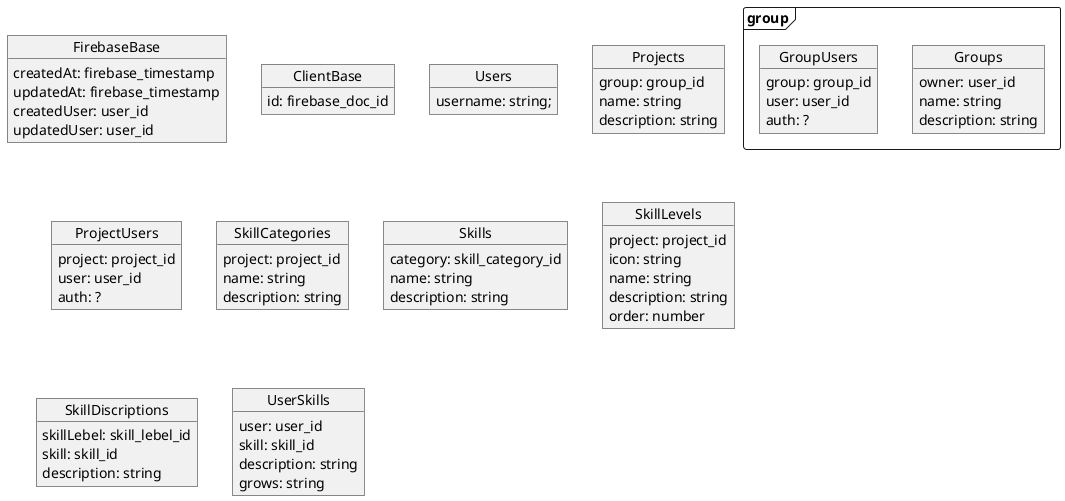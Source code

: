 @startuml schema-diagram

' FirebaseBaseObject
object FirebaseBase {
  createdAt: firebase_timestamp
  updatedAt: firebase_timestamp
	createdUser: user_id
  updatedUser: user_id
}

object ClientBase {
  id: firebase_doc_id
}

object Users {
	username: string;
}

frame group {
	object Groups {
		owner: user_id
		name: string
		description: string
	}

	object GroupUsers {
		group: group_id
		user: user_id
		auth: ?
	}
}

object Projects {
	group: group_id
	name: string
	description: string
}

object ProjectUsers {
	project: project_id
	user: user_id
	auth: ?
}

object SkillCategories {
	project: project_id
	name: string
	description: string
}

object Skills {
	category: skill_category_id
	name: string
	description: string
}

object SkillLevels {
	project: project_id
	icon: string
	name: string
	description: string
	order: number
}

object SkillDiscriptions {
	skillLebel: skill_lebel_id
	skill: skill_id
	description: string
}

object UserSkills {
	user: user_id
	skill: skill_id
	description: string
	grows: string
}

@enduml